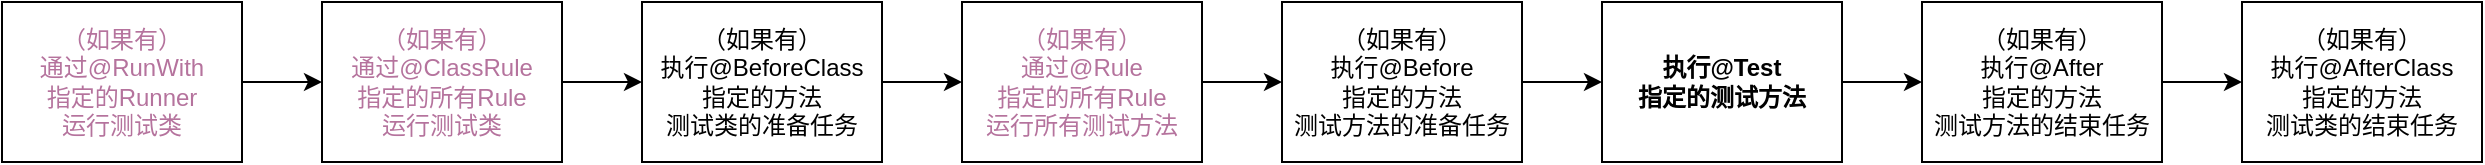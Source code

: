 <mxfile version="13.0.1" type="github">
  <diagram id="fsw8YmZYyZcyCVNrBCho" name="Page-1">
    <mxGraphModel dx="1146" dy="526" grid="1" gridSize="10" guides="1" tooltips="1" connect="1" arrows="1" fold="1" page="1" pageScale="1" pageWidth="827" pageHeight="1169" math="0" shadow="0">
      <root>
        <mxCell id="0" />
        <mxCell id="1" parent="0" />
        <mxCell id="_Y7mNaljkjLK2Z3gieaw-6" style="edgeStyle=orthogonalEdgeStyle;rounded=0;orthogonalLoop=1;jettySize=auto;html=1;exitX=1;exitY=0.5;exitDx=0;exitDy=0;entryX=0;entryY=0.5;entryDx=0;entryDy=0;" edge="1" parent="1" source="_Y7mNaljkjLK2Z3gieaw-1" target="_Y7mNaljkjLK2Z3gieaw-5">
          <mxGeometry relative="1" as="geometry" />
        </mxCell>
        <mxCell id="_Y7mNaljkjLK2Z3gieaw-1" value="&lt;span&gt;&lt;font color=&quot;#b5739d&quot;&gt;（如果有）&lt;/font&gt;&lt;/span&gt;&lt;font color=&quot;#b5739d&quot;&gt;&lt;br&gt;通过@RunWith&lt;br&gt;指定的Runner&lt;br&gt;运行测试类&lt;br&gt;&lt;/font&gt;" style="rounded=0;whiteSpace=wrap;html=1;fillColor=none;strokeColor=#000000;" vertex="1" parent="1">
          <mxGeometry x="40" y="200" width="120" height="80" as="geometry" />
        </mxCell>
        <mxCell id="_Y7mNaljkjLK2Z3gieaw-8" style="edgeStyle=orthogonalEdgeStyle;rounded=0;orthogonalLoop=1;jettySize=auto;html=1;exitX=1;exitY=0.5;exitDx=0;exitDy=0;entryX=0;entryY=0.5;entryDx=0;entryDy=0;" edge="1" parent="1" source="_Y7mNaljkjLK2Z3gieaw-5" target="_Y7mNaljkjLK2Z3gieaw-7">
          <mxGeometry relative="1" as="geometry" />
        </mxCell>
        <mxCell id="_Y7mNaljkjLK2Z3gieaw-5" value="&lt;font color=&quot;#b5739d&quot;&gt;（如果有）&lt;br&gt;通过@ClassRule&lt;br&gt;指定的所有Rule&lt;br&gt;运行测试类&lt;br&gt;&lt;/font&gt;" style="rounded=0;whiteSpace=wrap;html=1;fillColor=none;strokeColor=#000000;" vertex="1" parent="1">
          <mxGeometry x="200" y="200" width="120" height="80" as="geometry" />
        </mxCell>
        <mxCell id="_Y7mNaljkjLK2Z3gieaw-12" style="edgeStyle=orthogonalEdgeStyle;rounded=0;orthogonalLoop=1;jettySize=auto;html=1;exitX=1;exitY=0.5;exitDx=0;exitDy=0;entryX=0;entryY=0.5;entryDx=0;entryDy=0;" edge="1" parent="1" source="_Y7mNaljkjLK2Z3gieaw-7" target="_Y7mNaljkjLK2Z3gieaw-10">
          <mxGeometry relative="1" as="geometry" />
        </mxCell>
        <mxCell id="_Y7mNaljkjLK2Z3gieaw-7" value="（如果有）&lt;br&gt;执行@BeforeClass&lt;br&gt;指定的方法&lt;br&gt;测试类的准备任务" style="rounded=0;whiteSpace=wrap;html=1;fillColor=none;strokeColor=#000000;" vertex="1" parent="1">
          <mxGeometry x="360" y="200" width="120" height="80" as="geometry" />
        </mxCell>
        <mxCell id="_Y7mNaljkjLK2Z3gieaw-9" style="edgeStyle=orthogonalEdgeStyle;rounded=0;orthogonalLoop=1;jettySize=auto;html=1;exitX=1;exitY=0.5;exitDx=0;exitDy=0;entryX=0;entryY=0.5;entryDx=0;entryDy=0;" edge="1" source="_Y7mNaljkjLK2Z3gieaw-10" target="_Y7mNaljkjLK2Z3gieaw-11" parent="1">
          <mxGeometry relative="1" as="geometry" />
        </mxCell>
        <mxCell id="_Y7mNaljkjLK2Z3gieaw-10" value="&lt;font color=&quot;#b5739d&quot;&gt;（如果有）&lt;br&gt;通过@Rule&lt;br&gt;指定的所有Rule&lt;br&gt;运行所有测试方法&lt;br&gt;&lt;/font&gt;" style="rounded=0;whiteSpace=wrap;html=1;fillColor=none;strokeColor=#000000;" vertex="1" parent="1">
          <mxGeometry x="520" y="200" width="120" height="80" as="geometry" />
        </mxCell>
        <mxCell id="_Y7mNaljkjLK2Z3gieaw-14" style="edgeStyle=orthogonalEdgeStyle;rounded=0;orthogonalLoop=1;jettySize=auto;html=1;exitX=1;exitY=0.5;exitDx=0;exitDy=0;entryX=0;entryY=0.5;entryDx=0;entryDy=0;" edge="1" parent="1" source="_Y7mNaljkjLK2Z3gieaw-11" target="_Y7mNaljkjLK2Z3gieaw-13">
          <mxGeometry relative="1" as="geometry" />
        </mxCell>
        <mxCell id="_Y7mNaljkjLK2Z3gieaw-11" value="（如果有）&lt;br&gt;执行@Before&lt;br&gt;指定的方法&lt;br&gt;测试方法的准备任务" style="rounded=0;whiteSpace=wrap;html=1;fillColor=none;strokeColor=#000000;" vertex="1" parent="1">
          <mxGeometry x="680" y="200" width="120" height="80" as="geometry" />
        </mxCell>
        <mxCell id="_Y7mNaljkjLK2Z3gieaw-20" style="edgeStyle=orthogonalEdgeStyle;rounded=0;orthogonalLoop=1;jettySize=auto;html=1;exitX=1;exitY=0.5;exitDx=0;exitDy=0;entryX=0;entryY=0.5;entryDx=0;entryDy=0;" edge="1" parent="1" source="_Y7mNaljkjLK2Z3gieaw-13" target="_Y7mNaljkjLK2Z3gieaw-16">
          <mxGeometry relative="1" as="geometry" />
        </mxCell>
        <mxCell id="_Y7mNaljkjLK2Z3gieaw-13" value="&lt;b&gt;执行@Test&lt;br&gt;指定的测试方法&lt;/b&gt;" style="rounded=0;whiteSpace=wrap;html=1;fillColor=none;strokeColor=#000000;" vertex="1" parent="1">
          <mxGeometry x="840" y="200" width="120" height="80" as="geometry" />
        </mxCell>
        <mxCell id="_Y7mNaljkjLK2Z3gieaw-22" style="edgeStyle=orthogonalEdgeStyle;rounded=0;orthogonalLoop=1;jettySize=auto;html=1;exitX=1;exitY=0.5;exitDx=0;exitDy=0;entryX=0;entryY=0.5;entryDx=0;entryDy=0;" edge="1" parent="1" source="_Y7mNaljkjLK2Z3gieaw-16" target="_Y7mNaljkjLK2Z3gieaw-21">
          <mxGeometry relative="1" as="geometry" />
        </mxCell>
        <mxCell id="_Y7mNaljkjLK2Z3gieaw-16" value="（如果有）&lt;br&gt;执行@After&lt;br&gt;指定的方法&lt;br&gt;测试方法的结束任务" style="rounded=0;whiteSpace=wrap;html=1;fillColor=none;strokeColor=#000000;" vertex="1" parent="1">
          <mxGeometry x="1000" y="200" width="120" height="80" as="geometry" />
        </mxCell>
        <mxCell id="_Y7mNaljkjLK2Z3gieaw-21" value="（如果有）&lt;br&gt;执行@AfterClass&lt;br&gt;指定的方法&lt;br&gt;测试类的结束任务" style="rounded=0;whiteSpace=wrap;html=1;fillColor=none;strokeColor=#000000;" vertex="1" parent="1">
          <mxGeometry x="1160" y="200" width="120" height="80" as="geometry" />
        </mxCell>
      </root>
    </mxGraphModel>
  </diagram>
</mxfile>
